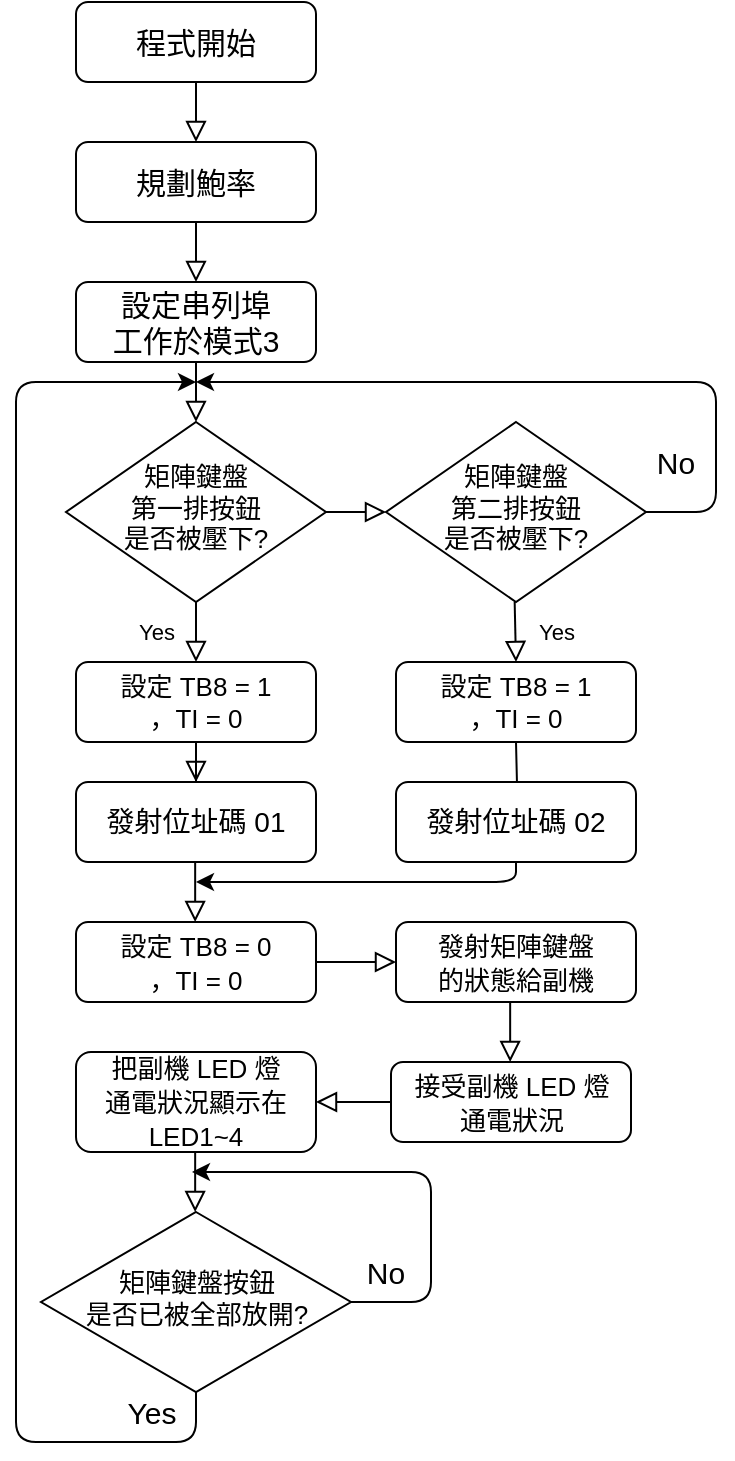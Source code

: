 <mxfile version="13.2.4" type="device"><diagram id="C5RBs43oDa-KdzZeNtuy" name="Page-1"><mxGraphModel dx="557" dy="580" grid="1" gridSize="10" guides="1" tooltips="1" connect="1" arrows="1" fold="1" page="1" pageScale="1" pageWidth="827" pageHeight="1169" math="0" shadow="0"><root><mxCell id="WIyWlLk6GJQsqaUBKTNV-0"/><mxCell id="WIyWlLk6GJQsqaUBKTNV-1" parent="WIyWlLk6GJQsqaUBKTNV-0"/><mxCell id="WIyWlLk6GJQsqaUBKTNV-2" value="" style="rounded=0;html=1;jettySize=auto;orthogonalLoop=1;fontSize=11;endArrow=block;endFill=0;endSize=8;strokeWidth=1;shadow=0;labelBackgroundColor=none;edgeStyle=orthogonalEdgeStyle;entryX=0.5;entryY=0;entryDx=0;entryDy=0;" parent="WIyWlLk6GJQsqaUBKTNV-1" source="WIyWlLk6GJQsqaUBKTNV-3" target="y5V16o4XrDL0h58kV7mq-5" edge="1"><mxGeometry relative="1" as="geometry"><mxPoint x="260" y="310" as="targetPoint"/></mxGeometry></mxCell><mxCell id="WIyWlLk6GJQsqaUBKTNV-3" value="程式開始" style="rounded=1;whiteSpace=wrap;html=1;fontSize=15;glass=0;strokeWidth=1;shadow=0;" parent="WIyWlLk6GJQsqaUBKTNV-1" vertex="1"><mxGeometry x="200" y="240" width="120" height="40" as="geometry"/></mxCell><mxCell id="WIyWlLk6GJQsqaUBKTNV-4" value="Yes" style="rounded=0;html=1;jettySize=auto;orthogonalLoop=1;fontSize=11;endArrow=block;endFill=0;endSize=8;strokeWidth=1;shadow=0;labelBackgroundColor=none;edgeStyle=orthogonalEdgeStyle;entryX=0.5;entryY=0;entryDx=0;entryDy=0;" parent="WIyWlLk6GJQsqaUBKTNV-1" source="WIyWlLk6GJQsqaUBKTNV-6" target="y5V16o4XrDL0h58kV7mq-16" edge="1"><mxGeometry y="20" relative="1" as="geometry"><mxPoint as="offset"/><mxPoint x="261.25" y="570" as="targetPoint"/></mxGeometry></mxCell><mxCell id="WIyWlLk6GJQsqaUBKTNV-6" value="矩陣鍵盤&lt;br style=&quot;font-size: 13px;&quot;&gt;第一排按鈕&lt;br style=&quot;font-size: 13px;&quot;&gt;是否被壓下?" style="rhombus;whiteSpace=wrap;html=1;shadow=0;fontFamily=Helvetica;fontSize=13;align=center;strokeWidth=1;spacing=6;spacingTop=-4;" parent="WIyWlLk6GJQsqaUBKTNV-1" vertex="1"><mxGeometry x="195" y="450" width="130" height="90" as="geometry"/></mxCell><mxCell id="WIyWlLk6GJQsqaUBKTNV-8" value="" style="rounded=0;html=1;jettySize=auto;orthogonalLoop=1;fontSize=11;endArrow=block;endFill=0;endSize=8;strokeWidth=1;shadow=0;labelBackgroundColor=none;edgeStyle=orthogonalEdgeStyle;exitX=0.5;exitY=1;exitDx=0;exitDy=0;" parent="WIyWlLk6GJQsqaUBKTNV-1" source="y5V16o4XrDL0h58kV7mq-16" target="WIyWlLk6GJQsqaUBKTNV-11" edge="1"><mxGeometry x="0.333" y="20" relative="1" as="geometry"><mxPoint as="offset"/><mxPoint x="261.25" y="650" as="sourcePoint"/></mxGeometry></mxCell><mxCell id="WIyWlLk6GJQsqaUBKTNV-11" value="發射位址碼 01" style="rounded=1;whiteSpace=wrap;html=1;fontSize=14;glass=0;strokeWidth=1;shadow=0;" parent="WIyWlLk6GJQsqaUBKTNV-1" vertex="1"><mxGeometry x="200" y="630" width="120" height="40" as="geometry"/></mxCell><mxCell id="WIyWlLk6GJQsqaUBKTNV-12" value="&lt;span style=&quot;font-size: 13px&quot;&gt;設定 TB8 = 1&lt;/span&gt;&lt;br style=&quot;font-size: 13px&quot;&gt;&lt;span style=&quot;font-size: 13px&quot;&gt;，TI = 0&lt;/span&gt;" style="rounded=1;whiteSpace=wrap;html=1;fontSize=12;glass=0;strokeWidth=1;shadow=0;" parent="WIyWlLk6GJQsqaUBKTNV-1" vertex="1"><mxGeometry x="360" y="570" width="120" height="40" as="geometry"/></mxCell><mxCell id="y5V16o4XrDL0h58kV7mq-0" value="" style="rounded=0;html=1;jettySize=auto;orthogonalLoop=1;fontSize=11;endArrow=block;endFill=0;endSize=8;strokeWidth=1;shadow=0;labelBackgroundColor=none;edgeStyle=orthogonalEdgeStyle;" edge="1" parent="WIyWlLk6GJQsqaUBKTNV-1" source="y5V16o4XrDL0h58kV7mq-1"><mxGeometry relative="1" as="geometry"><mxPoint x="260" y="450" as="targetPoint"/></mxGeometry></mxCell><mxCell id="y5V16o4XrDL0h58kV7mq-1" value="設定串列埠&lt;br&gt;工作於模式3" style="rounded=1;whiteSpace=wrap;html=1;fontSize=15;glass=0;strokeWidth=1;shadow=0;" vertex="1" parent="WIyWlLk6GJQsqaUBKTNV-1"><mxGeometry x="200" y="380" width="120" height="40" as="geometry"/></mxCell><mxCell id="y5V16o4XrDL0h58kV7mq-4" value="" style="rounded=0;html=1;jettySize=auto;orthogonalLoop=1;fontSize=11;endArrow=block;endFill=0;endSize=8;strokeWidth=1;shadow=0;labelBackgroundColor=none;edgeStyle=orthogonalEdgeStyle;" edge="1" parent="WIyWlLk6GJQsqaUBKTNV-1" source="y5V16o4XrDL0h58kV7mq-5"><mxGeometry relative="1" as="geometry"><mxPoint x="260" y="380" as="targetPoint"/></mxGeometry></mxCell><mxCell id="y5V16o4XrDL0h58kV7mq-5" value="規劃鮑率" style="rounded=1;whiteSpace=wrap;html=1;fontSize=15;glass=0;strokeWidth=1;shadow=0;" vertex="1" parent="WIyWlLk6GJQsqaUBKTNV-1"><mxGeometry x="200" y="310" width="120" height="40" as="geometry"/></mxCell><mxCell id="y5V16o4XrDL0h58kV7mq-8" value="矩陣鍵盤&lt;br style=&quot;font-size: 13px;&quot;&gt;第二排按鈕&lt;br style=&quot;font-size: 13px;&quot;&gt;是否被壓下?" style="rhombus;whiteSpace=wrap;html=1;shadow=0;fontFamily=Helvetica;fontSize=13;align=center;strokeWidth=1;spacing=6;spacingTop=-4;" vertex="1" parent="WIyWlLk6GJQsqaUBKTNV-1"><mxGeometry x="355" y="450" width="130" height="90" as="geometry"/></mxCell><mxCell id="y5V16o4XrDL0h58kV7mq-11" value="" style="endArrow=classic;html=1;fontSize=15;exitX=1;exitY=0.5;exitDx=0;exitDy=0;" edge="1" parent="WIyWlLk6GJQsqaUBKTNV-1" source="y5V16o4XrDL0h58kV7mq-8"><mxGeometry width="50" height="50" relative="1" as="geometry"><mxPoint x="360" y="380" as="sourcePoint"/><mxPoint x="260" y="430" as="targetPoint"/><Array as="points"><mxPoint x="520" y="495"/><mxPoint x="520" y="430"/><mxPoint x="490" y="430"/></Array></mxGeometry></mxCell><mxCell id="y5V16o4XrDL0h58kV7mq-12" value="No" style="text;html=1;strokeColor=none;fillColor=none;align=center;verticalAlign=middle;whiteSpace=wrap;rounded=0;fontSize=15;" vertex="1" parent="WIyWlLk6GJQsqaUBKTNV-1"><mxGeometry x="480" y="460" width="40" height="20" as="geometry"/></mxCell><mxCell id="y5V16o4XrDL0h58kV7mq-13" value="" style="rounded=0;html=1;jettySize=auto;orthogonalLoop=1;fontSize=11;endArrow=block;endFill=0;endSize=8;strokeWidth=1;shadow=0;labelBackgroundColor=none;edgeStyle=orthogonalEdgeStyle;exitX=1;exitY=0.5;exitDx=0;exitDy=0;" edge="1" parent="WIyWlLk6GJQsqaUBKTNV-1" source="WIyWlLk6GJQsqaUBKTNV-6" target="y5V16o4XrDL0h58kV7mq-8"><mxGeometry relative="1" as="geometry"><mxPoint x="340" y="520" as="targetPoint"/><mxPoint x="330" y="490" as="sourcePoint"/></mxGeometry></mxCell><mxCell id="y5V16o4XrDL0h58kV7mq-15" value="Yes" style="rounded=0;html=1;jettySize=auto;orthogonalLoop=1;fontSize=11;endArrow=block;endFill=0;endSize=8;strokeWidth=1;shadow=0;labelBackgroundColor=none;edgeStyle=orthogonalEdgeStyle;entryX=0.5;entryY=0;entryDx=0;entryDy=0;" edge="1" parent="WIyWlLk6GJQsqaUBKTNV-1" target="WIyWlLk6GJQsqaUBKTNV-12"><mxGeometry y="20" relative="1" as="geometry"><mxPoint as="offset"/><mxPoint x="419.33" y="540" as="sourcePoint"/><mxPoint x="420.58" y="570" as="targetPoint"/></mxGeometry></mxCell><mxCell id="y5V16o4XrDL0h58kV7mq-16" value="&lt;span style=&quot;font-size: 13px&quot;&gt;設定 TB8 = 1&lt;/span&gt;&lt;br style=&quot;font-size: 13px&quot;&gt;&lt;span style=&quot;font-size: 13px&quot;&gt;，TI = 0&lt;/span&gt;" style="rounded=1;whiteSpace=wrap;html=1;fontSize=12;glass=0;strokeWidth=1;shadow=0;" vertex="1" parent="WIyWlLk6GJQsqaUBKTNV-1"><mxGeometry x="200" y="570" width="120" height="40" as="geometry"/></mxCell><mxCell id="y5V16o4XrDL0h58kV7mq-18" value="" style="rounded=0;html=1;jettySize=auto;orthogonalLoop=1;fontSize=11;endArrow=block;endFill=0;endSize=8;strokeWidth=1;shadow=0;labelBackgroundColor=none;edgeStyle=orthogonalEdgeStyle;exitX=0.5;exitY=1;exitDx=0;exitDy=0;" edge="1" parent="WIyWlLk6GJQsqaUBKTNV-1" target="y5V16o4XrDL0h58kV7mq-19"><mxGeometry x="0.333" y="20" relative="1" as="geometry"><mxPoint as="offset"/><mxPoint x="420" y="610" as="sourcePoint"/></mxGeometry></mxCell><mxCell id="y5V16o4XrDL0h58kV7mq-19" value="&lt;span style=&quot;font-size: 14px&quot;&gt;發射位址碼 02&lt;/span&gt;" style="rounded=1;whiteSpace=wrap;html=1;fontSize=12;glass=0;strokeWidth=1;shadow=0;" vertex="1" parent="WIyWlLk6GJQsqaUBKTNV-1"><mxGeometry x="360" y="630" width="120" height="40" as="geometry"/></mxCell><mxCell id="y5V16o4XrDL0h58kV7mq-23" value="" style="rounded=0;html=1;jettySize=auto;orthogonalLoop=1;fontSize=11;endArrow=block;endFill=0;endSize=8;strokeWidth=1;shadow=0;labelBackgroundColor=none;edgeStyle=orthogonalEdgeStyle;" edge="1" parent="WIyWlLk6GJQsqaUBKTNV-1"><mxGeometry relative="1" as="geometry"><mxPoint x="259.58" y="700" as="targetPoint"/><mxPoint x="259.58" y="670" as="sourcePoint"/></mxGeometry></mxCell><mxCell id="y5V16o4XrDL0h58kV7mq-24" value="&lt;span style=&quot;font-size: 13px&quot;&gt;設定 TB8 = 0&lt;/span&gt;&lt;br style=&quot;font-size: 13px&quot;&gt;&lt;span style=&quot;font-size: 13px&quot;&gt;，TI = 0&lt;/span&gt;" style="rounded=1;whiteSpace=wrap;html=1;fontSize=14;glass=0;strokeWidth=1;shadow=0;" vertex="1" parent="WIyWlLk6GJQsqaUBKTNV-1"><mxGeometry x="200" y="700" width="120" height="40" as="geometry"/></mxCell><mxCell id="y5V16o4XrDL0h58kV7mq-25" value="" style="endArrow=classic;html=1;fontSize=14;exitX=0.5;exitY=1;exitDx=0;exitDy=0;" edge="1" parent="WIyWlLk6GJQsqaUBKTNV-1" source="y5V16o4XrDL0h58kV7mq-19"><mxGeometry width="50" height="50" relative="1" as="geometry"><mxPoint x="389" y="760" as="sourcePoint"/><mxPoint x="260" y="680" as="targetPoint"/><Array as="points"><mxPoint x="420" y="680"/></Array></mxGeometry></mxCell><mxCell id="y5V16o4XrDL0h58kV7mq-27" value="&lt;span style=&quot;font-size: 13px&quot;&gt;發射矩陣鍵盤&lt;br&gt;&lt;/span&gt;&lt;span style=&quot;font-size: 13px&quot;&gt;的狀態給副機&lt;br&gt;&lt;/span&gt;" style="rounded=1;whiteSpace=wrap;html=1;fontSize=14;glass=0;strokeWidth=1;shadow=0;" vertex="1" parent="WIyWlLk6GJQsqaUBKTNV-1"><mxGeometry x="360" y="700" width="120" height="40" as="geometry"/></mxCell><mxCell id="y5V16o4XrDL0h58kV7mq-29" value="" style="rounded=0;html=1;jettySize=auto;orthogonalLoop=1;fontSize=11;endArrow=block;endFill=0;endSize=8;strokeWidth=1;shadow=0;labelBackgroundColor=none;edgeStyle=orthogonalEdgeStyle;" edge="1" parent="WIyWlLk6GJQsqaUBKTNV-1"><mxGeometry relative="1" as="geometry"><mxPoint x="417.08" y="770" as="targetPoint"/><mxPoint x="417.08" y="740" as="sourcePoint"/></mxGeometry></mxCell><mxCell id="y5V16o4XrDL0h58kV7mq-30" value="&lt;span style=&quot;font-size: 13px&quot;&gt;接受副機 LED 燈&lt;br&gt;通電狀況&lt;/span&gt;" style="rounded=1;whiteSpace=wrap;html=1;fontSize=14;glass=0;strokeWidth=1;shadow=0;" vertex="1" parent="WIyWlLk6GJQsqaUBKTNV-1"><mxGeometry x="357.5" y="770" width="120" height="40" as="geometry"/></mxCell><mxCell id="y5V16o4XrDL0h58kV7mq-32" value="&lt;span style=&quot;font-size: 13px&quot;&gt;把副機 LED 燈&lt;br&gt;通電狀況顯示在&lt;br&gt;LED1~4&lt;br&gt;&lt;/span&gt;" style="rounded=1;whiteSpace=wrap;html=1;fontSize=14;glass=0;strokeWidth=1;shadow=0;" vertex="1" parent="WIyWlLk6GJQsqaUBKTNV-1"><mxGeometry x="200" y="765" width="120" height="50" as="geometry"/></mxCell><mxCell id="y5V16o4XrDL0h58kV7mq-34" value="矩陣鍵盤按鈕&lt;br style=&quot;font-size: 13px&quot;&gt;是否已被全部放開?" style="rhombus;whiteSpace=wrap;html=1;shadow=0;fontFamily=Helvetica;fontSize=13;align=center;strokeWidth=1;spacing=6;spacingTop=-4;" vertex="1" parent="WIyWlLk6GJQsqaUBKTNV-1"><mxGeometry x="182.5" y="845" width="155" height="90" as="geometry"/></mxCell><mxCell id="y5V16o4XrDL0h58kV7mq-35" value="" style="rounded=0;html=1;jettySize=auto;orthogonalLoop=1;fontSize=11;endArrow=block;endFill=0;endSize=8;strokeWidth=1;shadow=0;labelBackgroundColor=none;edgeStyle=orthogonalEdgeStyle;" edge="1" parent="WIyWlLk6GJQsqaUBKTNV-1"><mxGeometry relative="1" as="geometry"><mxPoint x="259.58" y="845" as="targetPoint"/><mxPoint x="259.58" y="815" as="sourcePoint"/></mxGeometry></mxCell><mxCell id="y5V16o4XrDL0h58kV7mq-37" value="" style="endArrow=classic;html=1;fontSize=14;exitX=1;exitY=0.5;exitDx=0;exitDy=0;" edge="1" parent="WIyWlLk6GJQsqaUBKTNV-1" source="y5V16o4XrDL0h58kV7mq-34"><mxGeometry width="50" height="50" relative="1" as="geometry"><mxPoint x="357.5" y="735" as="sourcePoint"/><mxPoint x="258" y="825" as="targetPoint"/><Array as="points"><mxPoint x="377.5" y="890"/><mxPoint x="377.5" y="825"/></Array></mxGeometry></mxCell><mxCell id="y5V16o4XrDL0h58kV7mq-38" value="No" style="text;html=1;strokeColor=none;fillColor=none;align=center;verticalAlign=middle;whiteSpace=wrap;rounded=0;fontSize=15;" vertex="1" parent="WIyWlLk6GJQsqaUBKTNV-1"><mxGeometry x="335" y="865" width="40" height="20" as="geometry"/></mxCell><mxCell id="y5V16o4XrDL0h58kV7mq-39" value="" style="endArrow=classic;html=1;fontSize=14;exitX=0.5;exitY=1;exitDx=0;exitDy=0;" edge="1" parent="WIyWlLk6GJQsqaUBKTNV-1" source="y5V16o4XrDL0h58kV7mq-34"><mxGeometry width="50" height="50" relative="1" as="geometry"><mxPoint x="250" y="1150" as="sourcePoint"/><mxPoint x="260" y="430" as="targetPoint"/><Array as="points"><mxPoint x="260" y="960"/><mxPoint x="170" y="960"/><mxPoint x="170" y="430"/></Array></mxGeometry></mxCell><mxCell id="y5V16o4XrDL0h58kV7mq-41" value="Yes" style="text;html=1;strokeColor=none;fillColor=none;align=center;verticalAlign=middle;whiteSpace=wrap;rounded=0;fontSize=15;" vertex="1" parent="WIyWlLk6GJQsqaUBKTNV-1"><mxGeometry x="217.5" y="935" width="40" height="20" as="geometry"/></mxCell><mxCell id="y5V16o4XrDL0h58kV7mq-42" value="" style="rounded=0;html=1;jettySize=auto;orthogonalLoop=1;fontSize=11;endArrow=block;endFill=0;endSize=8;strokeWidth=1;shadow=0;labelBackgroundColor=none;edgeStyle=orthogonalEdgeStyle;entryX=0;entryY=0.5;entryDx=0;entryDy=0;exitX=1;exitY=0.5;exitDx=0;exitDy=0;" edge="1" parent="WIyWlLk6GJQsqaUBKTNV-1" source="y5V16o4XrDL0h58kV7mq-24" target="y5V16o4XrDL0h58kV7mq-27"><mxGeometry relative="1" as="geometry"><mxPoint x="269.58" y="780" as="targetPoint"/><mxPoint x="269.58" y="750" as="sourcePoint"/><Array as="points"/></mxGeometry></mxCell><mxCell id="y5V16o4XrDL0h58kV7mq-43" value="" style="rounded=0;html=1;jettySize=auto;orthogonalLoop=1;fontSize=11;endArrow=block;endFill=0;endSize=8;strokeWidth=1;shadow=0;labelBackgroundColor=none;edgeStyle=orthogonalEdgeStyle;entryX=1;entryY=0.5;entryDx=0;entryDy=0;exitX=0;exitY=0.5;exitDx=0;exitDy=0;" edge="1" parent="WIyWlLk6GJQsqaUBKTNV-1" source="y5V16o4XrDL0h58kV7mq-30" target="y5V16o4XrDL0h58kV7mq-32"><mxGeometry relative="1" as="geometry"><mxPoint x="377.5" y="840" as="targetPoint"/><mxPoint x="378" y="840" as="sourcePoint"/><Array as="points"><mxPoint x="340" y="790"/><mxPoint x="340" y="790"/></Array></mxGeometry></mxCell></root></mxGraphModel></diagram></mxfile>